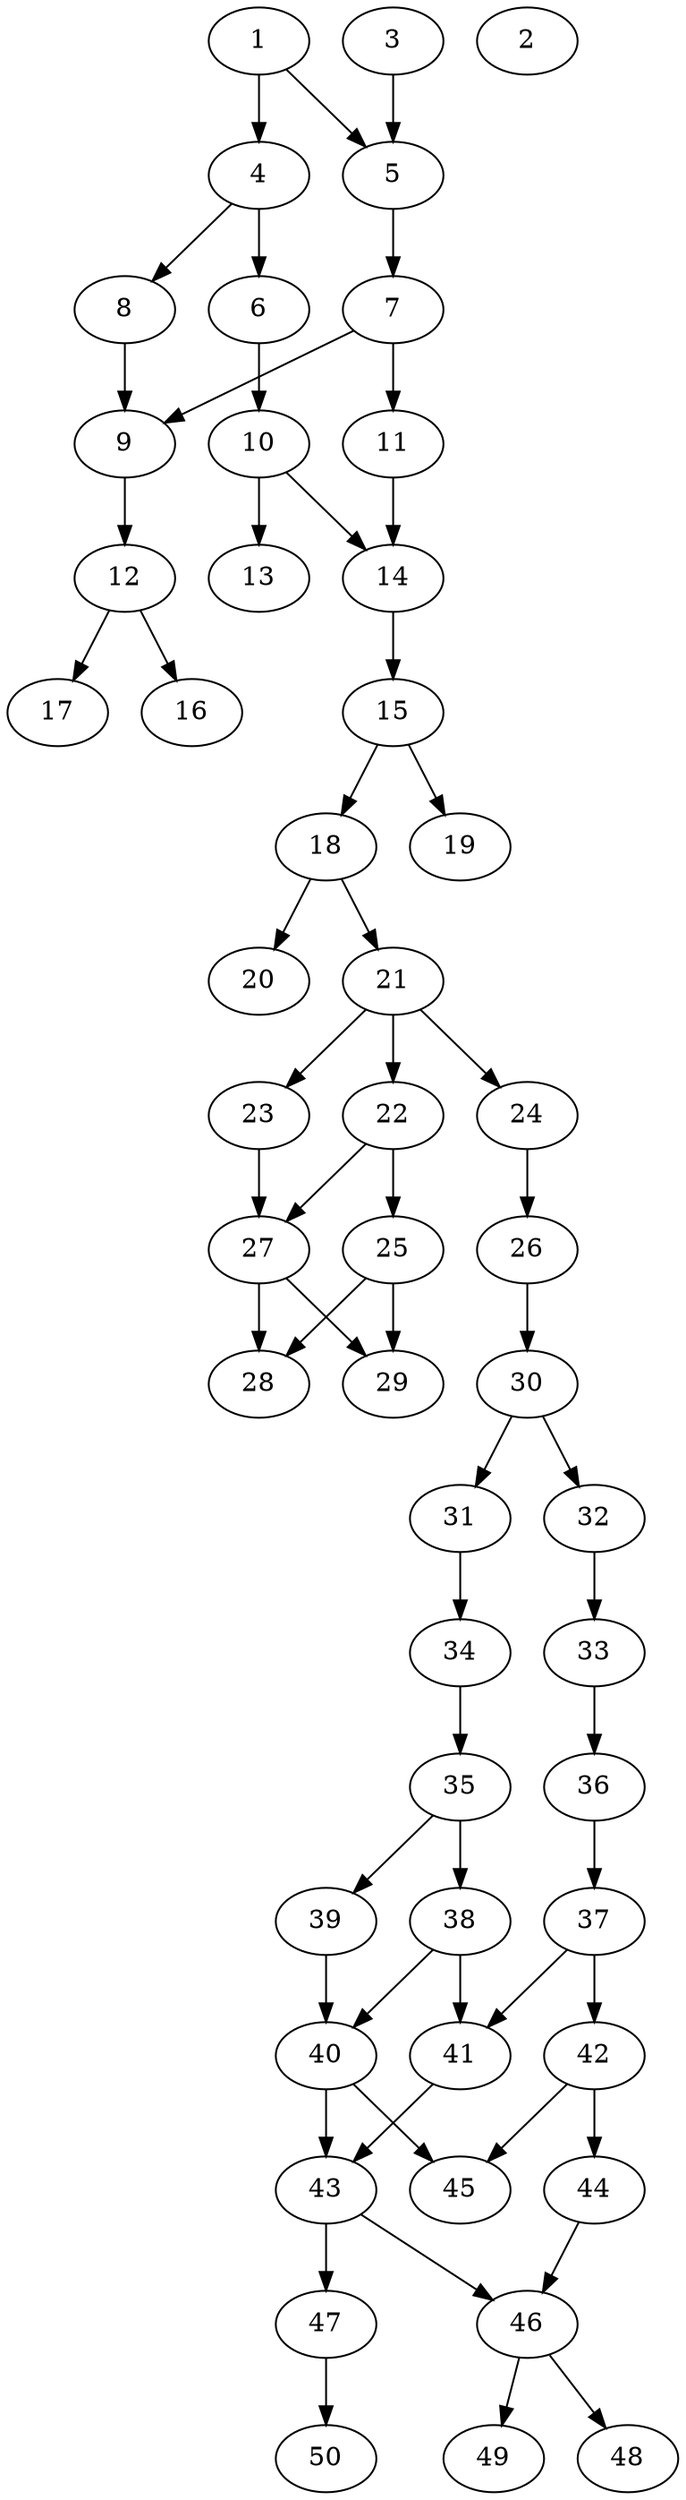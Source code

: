 // DAG automatically generated by daggen at Thu Oct  3 14:07:58 2019
// ./daggen --dot -n 50 --ccr 0.5 --fat 0.3 --regular 0.9 --density 0.5 --mindata 5242880 --maxdata 52428800 
digraph G {
  1 [size="101201920", alpha="0.15", expect_size="50600960"] 
  1 -> 4 [size ="50600960"]
  1 -> 5 [size ="50600960"]
  2 [size="71432192", alpha="0.17", expect_size="35716096"] 
  3 [size="34295808", alpha="0.14", expect_size="17147904"] 
  3 -> 5 [size ="17147904"]
  4 [size="76978176", alpha="0.20", expect_size="38489088"] 
  4 -> 6 [size ="38489088"]
  4 -> 8 [size ="38489088"]
  5 [size="71348224", alpha="0.20", expect_size="35674112"] 
  5 -> 7 [size ="35674112"]
  6 [size="43962368", alpha="0.14", expect_size="21981184"] 
  6 -> 10 [size ="21981184"]
  7 [size="79595520", alpha="0.05", expect_size="39797760"] 
  7 -> 9 [size ="39797760"]
  7 -> 11 [size ="39797760"]
  8 [size="69902336", alpha="0.08", expect_size="34951168"] 
  8 -> 9 [size ="34951168"]
  9 [size="93792256", alpha="0.05", expect_size="46896128"] 
  9 -> 12 [size ="46896128"]
  10 [size="55480320", alpha="0.06", expect_size="27740160"] 
  10 -> 13 [size ="27740160"]
  10 -> 14 [size ="27740160"]
  11 [size="14542848", alpha="0.19", expect_size="7271424"] 
  11 -> 14 [size ="7271424"]
  12 [size="84484096", alpha="0.07", expect_size="42242048"] 
  12 -> 16 [size ="42242048"]
  12 -> 17 [size ="42242048"]
  13 [size="70486016", alpha="0.18", expect_size="35243008"] 
  14 [size="40828928", alpha="0.15", expect_size="20414464"] 
  14 -> 15 [size ="20414464"]
  15 [size="38641664", alpha="0.13", expect_size="19320832"] 
  15 -> 18 [size ="19320832"]
  15 -> 19 [size ="19320832"]
  16 [size="36296704", alpha="0.09", expect_size="18148352"] 
  17 [size="102645760", alpha="0.05", expect_size="51322880"] 
  18 [size="33779712", alpha="0.14", expect_size="16889856"] 
  18 -> 20 [size ="16889856"]
  18 -> 21 [size ="16889856"]
  19 [size="69769216", alpha="0.11", expect_size="34884608"] 
  20 [size="91781120", alpha="0.07", expect_size="45890560"] 
  21 [size="23707648", alpha="0.02", expect_size="11853824"] 
  21 -> 22 [size ="11853824"]
  21 -> 23 [size ="11853824"]
  21 -> 24 [size ="11853824"]
  22 [size="20418560", alpha="0.11", expect_size="10209280"] 
  22 -> 25 [size ="10209280"]
  22 -> 27 [size ="10209280"]
  23 [size="52819968", alpha="0.04", expect_size="26409984"] 
  23 -> 27 [size ="26409984"]
  24 [size="45111296", alpha="0.12", expect_size="22555648"] 
  24 -> 26 [size ="22555648"]
  25 [size="22652928", alpha="0.12", expect_size="11326464"] 
  25 -> 28 [size ="11326464"]
  25 -> 29 [size ="11326464"]
  26 [size="86128640", alpha="0.00", expect_size="43064320"] 
  26 -> 30 [size ="43064320"]
  27 [size="33052672", alpha="0.02", expect_size="16526336"] 
  27 -> 28 [size ="16526336"]
  27 -> 29 [size ="16526336"]
  28 [size="58030080", alpha="0.17", expect_size="29015040"] 
  29 [size="29673472", alpha="0.10", expect_size="14836736"] 
  30 [size="79925248", alpha="0.12", expect_size="39962624"] 
  30 -> 31 [size ="39962624"]
  30 -> 32 [size ="39962624"]
  31 [size="18354176", alpha="0.14", expect_size="9177088"] 
  31 -> 34 [size ="9177088"]
  32 [size="30052352", alpha="0.13", expect_size="15026176"] 
  32 -> 33 [size ="15026176"]
  33 [size="81592320", alpha="0.04", expect_size="40796160"] 
  33 -> 36 [size ="40796160"]
  34 [size="102414336", alpha="0.02", expect_size="51207168"] 
  34 -> 35 [size ="51207168"]
  35 [size="64643072", alpha="0.06", expect_size="32321536"] 
  35 -> 38 [size ="32321536"]
  35 -> 39 [size ="32321536"]
  36 [size="29138944", alpha="0.15", expect_size="14569472"] 
  36 -> 37 [size ="14569472"]
  37 [size="29380608", alpha="0.03", expect_size="14690304"] 
  37 -> 41 [size ="14690304"]
  37 -> 42 [size ="14690304"]
  38 [size="40105984", alpha="0.17", expect_size="20052992"] 
  38 -> 40 [size ="20052992"]
  38 -> 41 [size ="20052992"]
  39 [size="26361856", alpha="0.03", expect_size="13180928"] 
  39 -> 40 [size ="13180928"]
  40 [size="71454720", alpha="0.07", expect_size="35727360"] 
  40 -> 43 [size ="35727360"]
  40 -> 45 [size ="35727360"]
  41 [size="31633408", alpha="0.13", expect_size="15816704"] 
  41 -> 43 [size ="15816704"]
  42 [size="99702784", alpha="0.01", expect_size="49851392"] 
  42 -> 44 [size ="49851392"]
  42 -> 45 [size ="49851392"]
  43 [size="66545664", alpha="0.18", expect_size="33272832"] 
  43 -> 46 [size ="33272832"]
  43 -> 47 [size ="33272832"]
  44 [size="86536192", alpha="0.03", expect_size="43268096"] 
  44 -> 46 [size ="43268096"]
  45 [size="95645696", alpha="0.10", expect_size="47822848"] 
  46 [size="27660288", alpha="0.13", expect_size="13830144"] 
  46 -> 48 [size ="13830144"]
  46 -> 49 [size ="13830144"]
  47 [size="97134592", alpha="0.01", expect_size="48567296"] 
  47 -> 50 [size ="48567296"]
  48 [size="18743296", alpha="0.19", expect_size="9371648"] 
  49 [size="98895872", alpha="0.02", expect_size="49447936"] 
  50 [size="19388416", alpha="0.18", expect_size="9694208"] 
}
